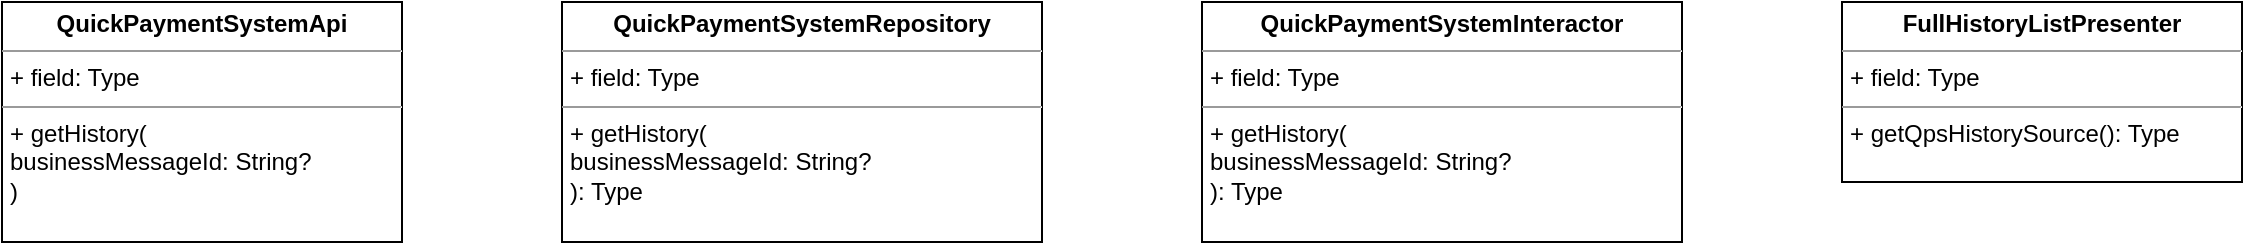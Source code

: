 <mxfile version="15.8.6" type="github">
  <diagram id="61m4QhZ9CkYPuAM0p3l4" name="Page-1">
    <mxGraphModel dx="813" dy="417" grid="1" gridSize="10" guides="1" tooltips="1" connect="1" arrows="1" fold="1" page="1" pageScale="1" pageWidth="850" pageHeight="1100" math="0" shadow="0">
      <root>
        <mxCell id="0" />
        <mxCell id="1" parent="0" />
        <mxCell id="75NwG7HsY-gUoY4ltmVE-1" value="&lt;p style=&quot;margin: 0px ; margin-top: 4px ; text-align: center&quot;&gt;&lt;b&gt;QuickPaymentSystemApi&lt;/b&gt;&lt;/p&gt;&lt;hr size=&quot;1&quot;&gt;&lt;p style=&quot;margin: 0px ; margin-left: 4px&quot;&gt;+ field: Type&lt;/p&gt;&lt;hr size=&quot;1&quot;&gt;&lt;p style=&quot;margin: 0px ; margin-left: 4px&quot;&gt;+ getHistory(&lt;/p&gt;&lt;p style=&quot;margin: 0px ; margin-left: 4px&quot;&gt;businessMessageId: String?&lt;br&gt;&lt;/p&gt;&lt;p style=&quot;margin: 0px ; margin-left: 4px&quot;&gt;)&lt;br&gt;&lt;/p&gt;" style="verticalAlign=top;align=left;overflow=fill;fontSize=12;fontFamily=Helvetica;html=1;" vertex="1" parent="1">
          <mxGeometry x="120" y="120" width="200" height="120" as="geometry" />
        </mxCell>
        <mxCell id="75NwG7HsY-gUoY4ltmVE-2" value="&lt;p style=&quot;margin: 0px ; margin-top: 4px ; text-align: center&quot;&gt;&lt;b&gt;QuickPaymentSystemRepository&lt;/b&gt;&lt;/p&gt;&lt;hr size=&quot;1&quot;&gt;&lt;p style=&quot;margin: 0px ; margin-left: 4px&quot;&gt;+ field: Type&lt;/p&gt;&lt;hr size=&quot;1&quot;&gt;&lt;p style=&quot;margin: 0px ; margin-left: 4px&quot;&gt;+ getHistory(&lt;/p&gt;&lt;p style=&quot;margin: 0px ; margin-left: 4px&quot;&gt;businessMessageId: String?&lt;/p&gt;&lt;p style=&quot;margin: 0px ; margin-left: 4px&quot;&gt;): Type&lt;/p&gt;" style="verticalAlign=top;align=left;overflow=fill;fontSize=12;fontFamily=Helvetica;html=1;" vertex="1" parent="1">
          <mxGeometry x="400" y="120" width="240" height="120" as="geometry" />
        </mxCell>
        <mxCell id="75NwG7HsY-gUoY4ltmVE-4" value="&lt;p style=&quot;margin: 0px ; margin-top: 4px ; text-align: center&quot;&gt;&lt;b&gt;QuickPaymentSystemInteractor&lt;/b&gt;&lt;/p&gt;&lt;hr size=&quot;1&quot;&gt;&lt;p style=&quot;margin: 0px ; margin-left: 4px&quot;&gt;+ field: Type&lt;/p&gt;&lt;hr size=&quot;1&quot;&gt;&lt;p style=&quot;margin: 0px ; margin-left: 4px&quot;&gt;+ getHistory(&lt;/p&gt;&lt;p style=&quot;margin: 0px ; margin-left: 4px&quot;&gt;businessMessageId: String?&lt;/p&gt;&lt;p style=&quot;margin: 0px ; margin-left: 4px&quot;&gt;): Type&lt;/p&gt;" style="verticalAlign=top;align=left;overflow=fill;fontSize=12;fontFamily=Helvetica;html=1;" vertex="1" parent="1">
          <mxGeometry x="720" y="120" width="240" height="120" as="geometry" />
        </mxCell>
        <mxCell id="75NwG7HsY-gUoY4ltmVE-5" value="&lt;p style=&quot;margin: 0px ; margin-top: 4px ; text-align: center&quot;&gt;&lt;b&gt;FullHistoryListPresenter&lt;/b&gt;&lt;/p&gt;&lt;hr size=&quot;1&quot;&gt;&lt;p style=&quot;margin: 0px ; margin-left: 4px&quot;&gt;+ field: Type&lt;/p&gt;&lt;hr size=&quot;1&quot;&gt;&lt;p style=&quot;margin: 0px ; margin-left: 4px&quot;&gt;+ getQpsHistorySource(): Type&lt;/p&gt;" style="verticalAlign=top;align=left;overflow=fill;fontSize=12;fontFamily=Helvetica;html=1;" vertex="1" parent="1">
          <mxGeometry x="1040" y="120" width="200" height="90" as="geometry" />
        </mxCell>
      </root>
    </mxGraphModel>
  </diagram>
</mxfile>
